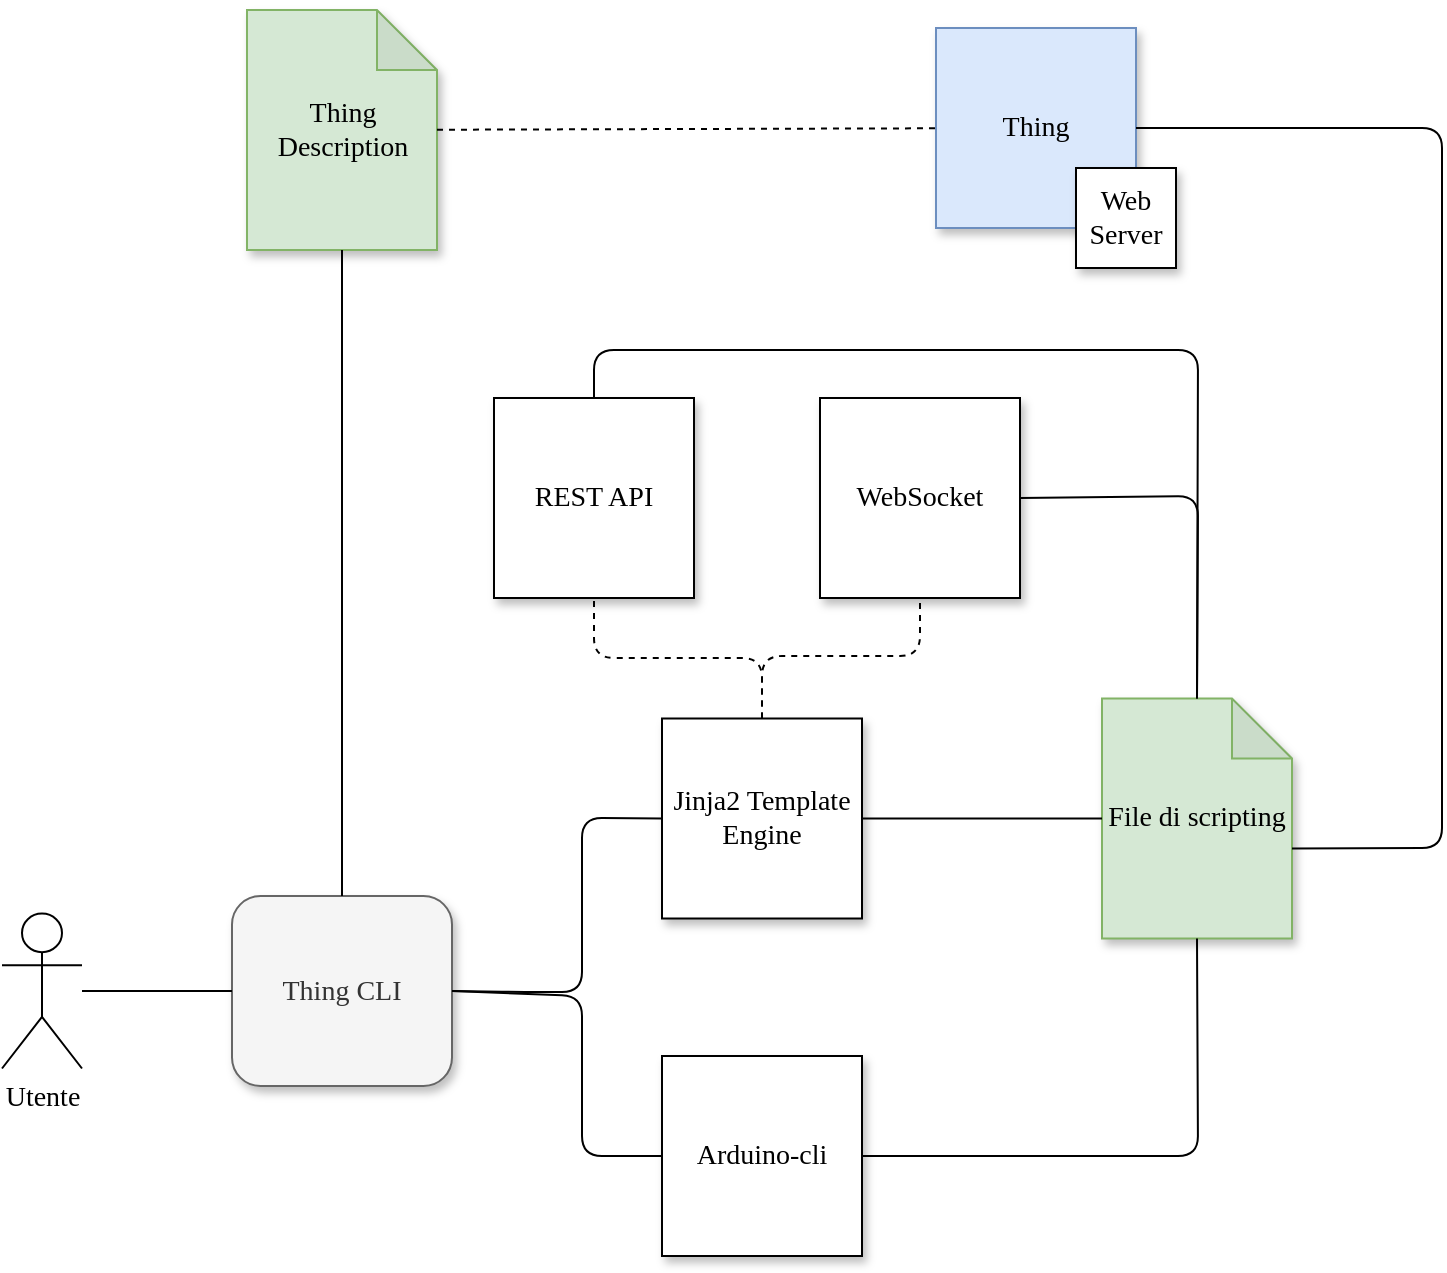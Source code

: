 <mxfile version="12.7.9" type="device"><diagram id="-vw_qBo_xYCtftEDbgI1" name="Page-1"><mxGraphModel dx="1355" dy="753" grid="0" gridSize="10" guides="1" tooltips="1" connect="1" arrows="1" fold="1" page="1" pageScale="1" pageWidth="827" pageHeight="1169" background="none" math="0" shadow="0"><root><mxCell id="0"/><mxCell id="1" parent="0"/><mxCell id="FSFDyFyr7IGERZnJYKEX-1" value="&lt;font face=&quot;Verdana&quot;&gt;Utente&lt;/font&gt;" style="shape=umlActor;verticalLabelPosition=bottom;labelBackgroundColor=#ffffff;verticalAlign=top;html=1;outlineConnect=0;fontFamily=Verdana;fontSize=14;shadow=0;" parent="1" vertex="1"><mxGeometry x="60" y="498.75" width="40" height="77.5" as="geometry"/></mxCell><mxCell id="FSFDyFyr7IGERZnJYKEX-7" value="Thing CLI" style="rounded=1;whiteSpace=wrap;html=1;fontFamily=Verdana;fontSize=14;fillColor=#f5f5f5;strokeColor=#666666;shadow=1;fontColor=#333333;" parent="1" vertex="1"><mxGeometry x="175" y="490" width="110" height="95" as="geometry"/></mxCell><mxCell id="FSFDyFyr7IGERZnJYKEX-10" value="WebSocket" style="whiteSpace=wrap;html=1;aspect=fixed;fontFamily=Verdana;fontSize=14;comic=0;shadow=1;" parent="1" vertex="1"><mxGeometry x="469" y="241" width="100" height="100" as="geometry"/></mxCell><mxCell id="FSFDyFyr7IGERZnJYKEX-12" value="Thing Description" style="shape=note;whiteSpace=wrap;html=1;backgroundOutline=1;darkOpacity=0.05;fontFamily=Verdana;fontSize=14;fillColor=#d5e8d4;strokeColor=#82b366;shadow=1;" parent="1" vertex="1"><mxGeometry x="182.5" y="47" width="95" height="120" as="geometry"/></mxCell><mxCell id="FSFDyFyr7IGERZnJYKEX-15" value="Thing" style="whiteSpace=wrap;html=1;aspect=fixed;fontFamily=Verdana;fontSize=14;fillColor=#dae8fc;strokeColor=#6c8ebf;comic=0;shadow=1;" parent="1" vertex="1"><mxGeometry x="527" y="56" width="100" height="100" as="geometry"/></mxCell><mxCell id="FSFDyFyr7IGERZnJYKEX-17" value="" style="endArrow=none;dashed=1;html=1;fontFamily=Verdana;fontSize=14;" parent="1" source="FSFDyFyr7IGERZnJYKEX-12" target="FSFDyFyr7IGERZnJYKEX-15" edge="1"><mxGeometry width="50" height="50" relative="1" as="geometry"><mxPoint x="300" y="160" as="sourcePoint"/><mxPoint x="380" y="160" as="targetPoint"/></mxGeometry></mxCell><mxCell id="FSFDyFyr7IGERZnJYKEX-18" value="Jinja2 Template Engine" style="whiteSpace=wrap;html=1;aspect=fixed;fontFamily=Verdana;fontSize=14;comic=0;shadow=1;" parent="1" vertex="1"><mxGeometry x="390" y="401.25" width="100" height="100" as="geometry"/></mxCell><mxCell id="FSFDyFyr7IGERZnJYKEX-22" value="Arduino-cli" style="whiteSpace=wrap;html=1;aspect=fixed;fontFamily=Verdana;fontSize=14;comic=0;shadow=1;" parent="1" vertex="1"><mxGeometry x="390" y="570" width="100" height="100" as="geometry"/></mxCell><mxCell id="FSFDyFyr7IGERZnJYKEX-27" value="File di scripting" style="shape=note;whiteSpace=wrap;html=1;backgroundOutline=1;darkOpacity=0.05;fontFamily=Verdana;fontSize=14;labelBackgroundColor=none;labelBorderColor=none;fillColor=#d5e8d4;strokeColor=#82b366;comic=0;shadow=1;" parent="1" vertex="1"><mxGeometry x="610" y="391.25" width="95" height="120" as="geometry"/></mxCell><mxCell id="FSFDyFyr7IGERZnJYKEX-31" value="" style="endArrow=none;dashed=1;html=1;fontFamily=Verdana;fontSize=14;exitX=0.5;exitY=0;exitDx=0;exitDy=0;entryX=0.5;entryY=1;entryDx=0;entryDy=0;" parent="1" source="FSFDyFyr7IGERZnJYKEX-18" target="FSFDyFyr7IGERZnJYKEX-10" edge="1"><mxGeometry width="50" height="50" relative="1" as="geometry"><mxPoint x="390" y="380" as="sourcePoint"/><mxPoint x="440" y="330" as="targetPoint"/><Array as="points"><mxPoint x="440" y="370"/><mxPoint x="519" y="370"/></Array></mxGeometry></mxCell><mxCell id="FSFDyFyr7IGERZnJYKEX-36" value="" style="endArrow=none;html=1;fontFamily=Verdana;fontSize=14;exitX=0.5;exitY=0;exitDx=0;exitDy=0;entryX=0.5;entryY=1;entryDx=0;entryDy=0;entryPerimeter=0;" parent="1" source="FSFDyFyr7IGERZnJYKEX-7" target="FSFDyFyr7IGERZnJYKEX-12" edge="1"><mxGeometry width="50" height="50" relative="1" as="geometry"><mxPoint x="220" y="390" as="sourcePoint"/><mxPoint x="270" y="340" as="targetPoint"/></mxGeometry></mxCell><mxCell id="FSFDyFyr7IGERZnJYKEX-37" value="" style="endArrow=none;html=1;fontFamily=Verdana;fontSize=14;exitX=1;exitY=0.5;exitDx=0;exitDy=0;entryX=0;entryY=0.5;entryDx=0;entryDy=0;" parent="1" source="FSFDyFyr7IGERZnJYKEX-7" target="FSFDyFyr7IGERZnJYKEX-18" edge="1"><mxGeometry width="50" height="50" relative="1" as="geometry"><mxPoint x="390" y="410" as="sourcePoint"/><mxPoint x="440" y="360" as="targetPoint"/><Array as="points"><mxPoint x="320" y="538"/><mxPoint x="350" y="538"/><mxPoint x="350" y="451"/></Array></mxGeometry></mxCell><mxCell id="FSFDyFyr7IGERZnJYKEX-38" value="" style="endArrow=none;html=1;fontFamily=Verdana;fontSize=14;exitX=1;exitY=0.5;exitDx=0;exitDy=0;entryX=0;entryY=0.5;entryDx=0;entryDy=0;" parent="1" source="FSFDyFyr7IGERZnJYKEX-7" target="FSFDyFyr7IGERZnJYKEX-22" edge="1"><mxGeometry width="50" height="50" relative="1" as="geometry"><mxPoint x="390" y="410" as="sourcePoint"/><mxPoint x="390" y="629" as="targetPoint"/><Array as="points"><mxPoint x="350" y="540"/><mxPoint x="350" y="620"/></Array></mxGeometry></mxCell><mxCell id="FSFDyFyr7IGERZnJYKEX-39" value="" style="endArrow=none;html=1;fontFamily=Verdana;fontSize=14;exitX=1;exitY=0.5;exitDx=0;exitDy=0;" parent="1" source="FSFDyFyr7IGERZnJYKEX-18" target="FSFDyFyr7IGERZnJYKEX-27" edge="1"><mxGeometry width="50" height="50" relative="1" as="geometry"><mxPoint x="390" y="410" as="sourcePoint"/><mxPoint x="440" y="360" as="targetPoint"/></mxGeometry></mxCell><mxCell id="FSFDyFyr7IGERZnJYKEX-40" value="" style="endArrow=none;html=1;fontFamily=Verdana;fontSize=14;entryX=0.5;entryY=1;entryDx=0;entryDy=0;entryPerimeter=0;exitX=1;exitY=0.5;exitDx=0;exitDy=0;" parent="1" source="FSFDyFyr7IGERZnJYKEX-22" target="FSFDyFyr7IGERZnJYKEX-27" edge="1"><mxGeometry width="50" height="50" relative="1" as="geometry"><mxPoint x="620" y="650" as="sourcePoint"/><mxPoint x="670" y="600" as="targetPoint"/><Array as="points"><mxPoint x="658" y="620"/></Array></mxGeometry></mxCell><mxCell id="FSFDyFyr7IGERZnJYKEX-41" value="" style="endArrow=none;html=1;fontFamily=Verdana;fontSize=14;exitX=1;exitY=0.5;exitDx=0;exitDy=0;entryX=0.5;entryY=0;entryDx=0;entryDy=0;entryPerimeter=0;" parent="1" source="FSFDyFyr7IGERZnJYKEX-10" target="FSFDyFyr7IGERZnJYKEX-27" edge="1"><mxGeometry width="50" height="50" relative="1" as="geometry"><mxPoint x="390" y="410" as="sourcePoint"/><mxPoint x="440" y="360" as="targetPoint"/><Array as="points"><mxPoint x="658" y="290"/></Array></mxGeometry></mxCell><mxCell id="FSFDyFyr7IGERZnJYKEX-42" value="" style="endArrow=none;html=1;fontFamily=Verdana;fontSize=14;exitX=0;exitY=0;exitDx=95;exitDy=75;exitPerimeter=0;entryX=1;entryY=0.5;entryDx=0;entryDy=0;" parent="1" source="FSFDyFyr7IGERZnJYKEX-27" target="FSFDyFyr7IGERZnJYKEX-15" edge="1"><mxGeometry width="50" height="50" relative="1" as="geometry"><mxPoint x="390" y="410" as="sourcePoint"/><mxPoint x="440" y="360" as="targetPoint"/><Array as="points"><mxPoint x="780" y="466"/><mxPoint x="780" y="140"/><mxPoint x="780" y="106"/></Array></mxGeometry></mxCell><mxCell id="FSFDyFyr7IGERZnJYKEX-43" value="&lt;div&gt;Web&lt;/div&gt;&lt;div&gt;Server&lt;br&gt;&lt;/div&gt;" style="whiteSpace=wrap;html=1;aspect=fixed;fontFamily=Verdana;fontSize=14;comic=0;shadow=1;" parent="1" vertex="1"><mxGeometry x="597" y="126" width="50" height="50" as="geometry"/></mxCell><mxCell id="y4GsW7Rf2_4hK6SppiDk-1" value="" style="endArrow=none;html=1;entryX=0;entryY=0.5;entryDx=0;entryDy=0;" parent="1" source="FSFDyFyr7IGERZnJYKEX-1" target="FSFDyFyr7IGERZnJYKEX-7" edge="1"><mxGeometry width="50" height="50" relative="1" as="geometry"><mxPoint x="388" y="412" as="sourcePoint"/><mxPoint x="438" y="362" as="targetPoint"/></mxGeometry></mxCell><mxCell id="iO5AKiX-VrZezMKwBaiO-1" value="REST API" style="whiteSpace=wrap;html=1;aspect=fixed;fontFamily=Verdana;fontSize=14;comic=0;shadow=1;" parent="1" vertex="1"><mxGeometry x="306" y="241" width="100" height="100" as="geometry"/></mxCell><mxCell id="iO5AKiX-VrZezMKwBaiO-2" value="" style="endArrow=none;dashed=1;html=1;exitX=0.5;exitY=0;exitDx=0;exitDy=0;entryX=0.5;entryY=1;entryDx=0;entryDy=0;" parent="1" source="FSFDyFyr7IGERZnJYKEX-18" target="iO5AKiX-VrZezMKwBaiO-1" edge="1"><mxGeometry width="50" height="50" relative="1" as="geometry"><mxPoint x="339" y="406" as="sourcePoint"/><mxPoint x="389" y="356" as="targetPoint"/><Array as="points"><mxPoint x="440" y="371"/><mxPoint x="356" y="371"/></Array></mxGeometry></mxCell><mxCell id="SV6QAGdKgxFq6cfo_T9j-1" value="" style="endArrow=none;html=1;exitX=0.5;exitY=0;exitDx=0;exitDy=0;entryX=0.5;entryY=0;entryDx=0;entryDy=0;entryPerimeter=0;" edge="1" parent="1" source="iO5AKiX-VrZezMKwBaiO-1" target="FSFDyFyr7IGERZnJYKEX-27"><mxGeometry width="50" height="50" relative="1" as="geometry"><mxPoint x="334" y="204" as="sourcePoint"/><mxPoint x="640" y="241" as="targetPoint"/><Array as="points"><mxPoint x="356" y="217"/><mxPoint x="658" y="217"/></Array></mxGeometry></mxCell></root></mxGraphModel></diagram></mxfile>